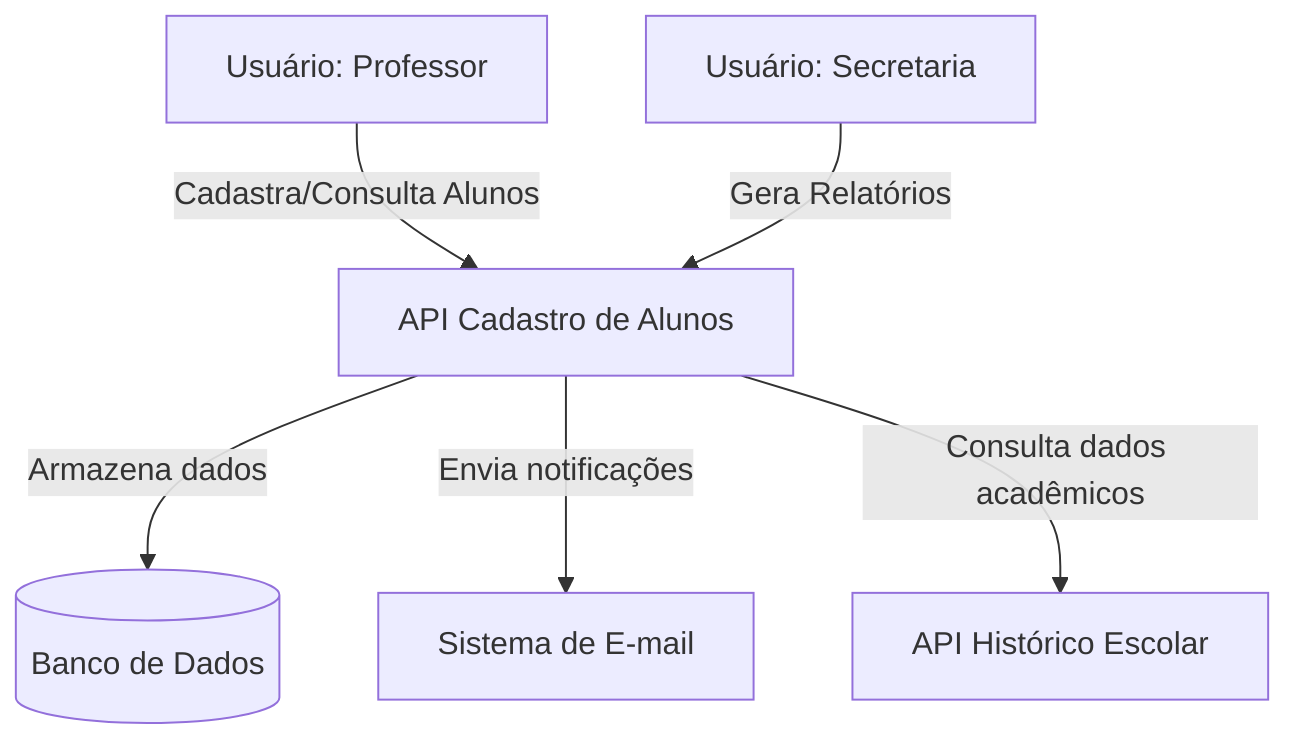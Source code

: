 graph TD
    A[Usuário: Professor] -->|Cadastra/Consulta Alunos| B[API Cadastro de Alunos]
    A2[Usuário: Secretaria] -->|Gera Relatórios| B
    B -->|Armazena dados| C[(Banco de Dados)]
    B -->|Envia notificações| D[Sistema de E-mail]
    B -->|Consulta dados acadêmicos| E[API Histórico Escolar]